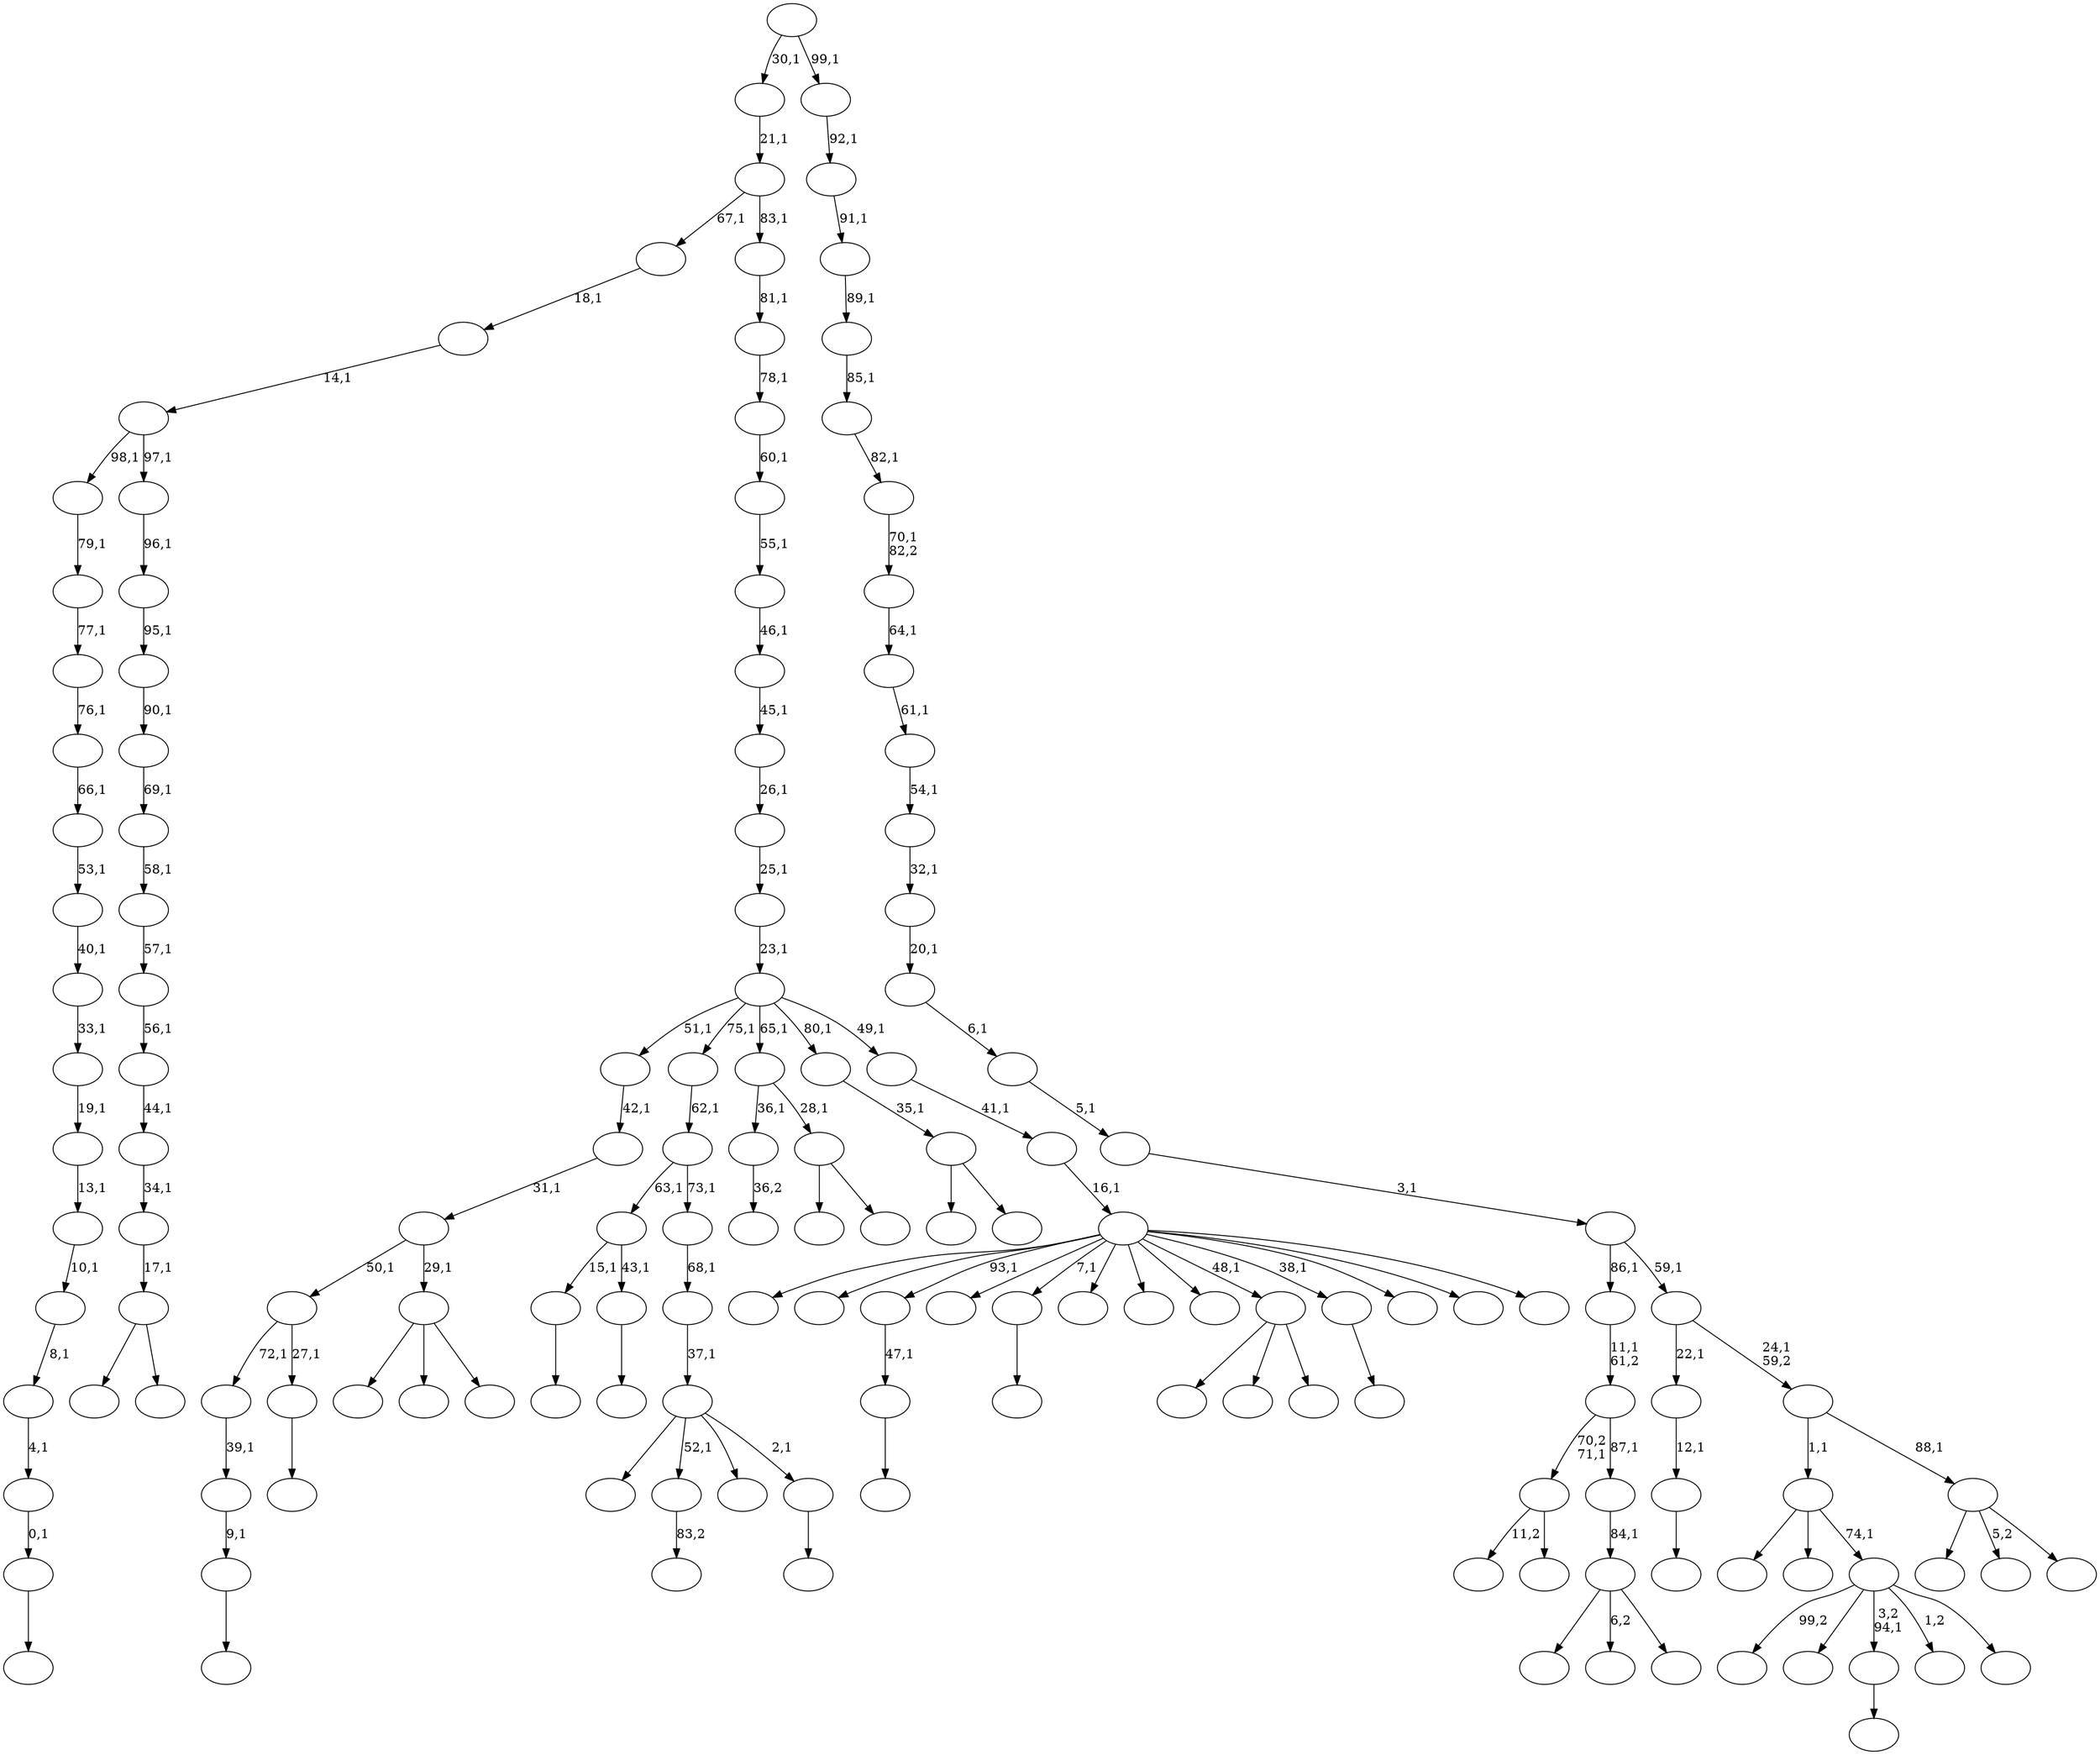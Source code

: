 digraph T {
	150 [label=""]
	149 [label=""]
	148 [label=""]
	147 [label=""]
	146 [label=""]
	145 [label=""]
	144 [label=""]
	143 [label=""]
	142 [label=""]
	141 [label=""]
	140 [label=""]
	139 [label=""]
	138 [label=""]
	137 [label=""]
	136 [label=""]
	135 [label=""]
	134 [label=""]
	133 [label=""]
	132 [label=""]
	131 [label=""]
	130 [label=""]
	129 [label=""]
	128 [label=""]
	127 [label=""]
	126 [label=""]
	125 [label=""]
	124 [label=""]
	123 [label=""]
	122 [label=""]
	121 [label=""]
	120 [label=""]
	119 [label=""]
	118 [label=""]
	117 [label=""]
	116 [label=""]
	115 [label=""]
	114 [label=""]
	113 [label=""]
	112 [label=""]
	111 [label=""]
	110 [label=""]
	109 [label=""]
	108 [label=""]
	107 [label=""]
	106 [label=""]
	105 [label=""]
	104 [label=""]
	103 [label=""]
	102 [label=""]
	101 [label=""]
	100 [label=""]
	99 [label=""]
	98 [label=""]
	97 [label=""]
	96 [label=""]
	95 [label=""]
	94 [label=""]
	93 [label=""]
	92 [label=""]
	91 [label=""]
	90 [label=""]
	89 [label=""]
	88 [label=""]
	87 [label=""]
	86 [label=""]
	85 [label=""]
	84 [label=""]
	83 [label=""]
	82 [label=""]
	81 [label=""]
	80 [label=""]
	79 [label=""]
	78 [label=""]
	77 [label=""]
	76 [label=""]
	75 [label=""]
	74 [label=""]
	73 [label=""]
	72 [label=""]
	71 [label=""]
	70 [label=""]
	69 [label=""]
	68 [label=""]
	67 [label=""]
	66 [label=""]
	65 [label=""]
	64 [label=""]
	63 [label=""]
	62 [label=""]
	61 [label=""]
	60 [label=""]
	59 [label=""]
	58 [label=""]
	57 [label=""]
	56 [label=""]
	55 [label=""]
	54 [label=""]
	53 [label=""]
	52 [label=""]
	51 [label=""]
	50 [label=""]
	49 [label=""]
	48 [label=""]
	47 [label=""]
	46 [label=""]
	45 [label=""]
	44 [label=""]
	43 [label=""]
	42 [label=""]
	41 [label=""]
	40 [label=""]
	39 [label=""]
	38 [label=""]
	37 [label=""]
	36 [label=""]
	35 [label=""]
	34 [label=""]
	33 [label=""]
	32 [label=""]
	31 [label=""]
	30 [label=""]
	29 [label=""]
	28 [label=""]
	27 [label=""]
	26 [label=""]
	25 [label=""]
	24 [label=""]
	23 [label=""]
	22 [label=""]
	21 [label=""]
	20 [label=""]
	19 [label=""]
	18 [label=""]
	17 [label=""]
	16 [label=""]
	15 [label=""]
	14 [label=""]
	13 [label=""]
	12 [label=""]
	11 [label=""]
	10 [label=""]
	9 [label=""]
	8 [label=""]
	7 [label=""]
	6 [label=""]
	5 [label=""]
	4 [label=""]
	3 [label=""]
	2 [label=""]
	1 [label=""]
	0 [label=""]
	148 -> 149 [label=""]
	147 -> 148 [label="9,1"]
	146 -> 147 [label="39,1"]
	141 -> 142 [label=""]
	140 -> 141 [label="0,1"]
	139 -> 140 [label="4,1"]
	138 -> 139 [label="8,1"]
	137 -> 138 [label="10,1"]
	136 -> 137 [label="13,1"]
	135 -> 136 [label="19,1"]
	134 -> 135 [label="33,1"]
	133 -> 134 [label="40,1"]
	132 -> 133 [label="53,1"]
	131 -> 132 [label="66,1"]
	130 -> 131 [label="76,1"]
	129 -> 130 [label="77,1"]
	128 -> 129 [label="79,1"]
	123 -> 124 [label="36,2"]
	120 -> 121 [label=""]
	119 -> 120 [label="47,1"]
	116 -> 117 [label=""]
	111 -> 112 [label="83,2"]
	109 -> 110 [label=""]
	108 -> 146 [label="72,1"]
	108 -> 109 [label="27,1"]
	105 -> 106 [label=""]
	103 -> 150 [label=""]
	103 -> 115 [label=""]
	103 -> 104 [label=""]
	102 -> 108 [label="50,1"]
	102 -> 103 [label="29,1"]
	101 -> 102 [label="31,1"]
	100 -> 101 [label="42,1"]
	98 -> 125 [label="11,2"]
	98 -> 99 [label=""]
	91 -> 92 [label=""]
	90 -> 91 [label="12,1"]
	85 -> 86 [label=""]
	84 -> 105 [label="15,1"]
	84 -> 85 [label="43,1"]
	81 -> 82 [label=""]
	80 -> 113 [label=""]
	80 -> 111 [label="52,1"]
	80 -> 93 [label=""]
	80 -> 81 [label="2,1"]
	79 -> 80 [label="37,1"]
	78 -> 79 [label="68,1"]
	77 -> 84 [label="63,1"]
	77 -> 78 [label="73,1"]
	76 -> 77 [label="62,1"]
	74 -> 114 [label=""]
	74 -> 107 [label=""]
	74 -> 75 [label=""]
	72 -> 144 [label=""]
	72 -> 127 [label="6,2"]
	72 -> 73 [label=""]
	71 -> 72 [label="84,1"]
	70 -> 98 [label="70,2\n71,1"]
	70 -> 71 [label="87,1"]
	69 -> 70 [label="11,1\n61,2"]
	67 -> 89 [label=""]
	67 -> 68 [label=""]
	66 -> 67 [label="17,1"]
	65 -> 66 [label="34,1"]
	64 -> 65 [label="44,1"]
	63 -> 64 [label="56,1"]
	62 -> 63 [label="57,1"]
	61 -> 62 [label="58,1"]
	60 -> 61 [label="69,1"]
	59 -> 60 [label="90,1"]
	58 -> 59 [label="95,1"]
	57 -> 58 [label="96,1"]
	56 -> 128 [label="98,1"]
	56 -> 57 [label="97,1"]
	55 -> 56 [label="14,1"]
	54 -> 55 [label="18,1"]
	52 -> 87 [label=""]
	52 -> 53 [label=""]
	51 -> 123 [label="36,1"]
	51 -> 52 [label="28,1"]
	48 -> 49 [label=""]
	46 -> 47 [label=""]
	42 -> 88 [label=""]
	42 -> 43 [label=""]
	41 -> 42 [label="35,1"]
	37 -> 94 [label="99,2"]
	37 -> 50 [label=""]
	37 -> 48 [label="3,2\n94,1"]
	37 -> 40 [label="1,2"]
	37 -> 38 [label=""]
	36 -> 143 [label=""]
	36 -> 95 [label=""]
	36 -> 37 [label="74,1"]
	34 -> 145 [label=""]
	34 -> 122 [label=""]
	34 -> 119 [label="93,1"]
	34 -> 118 [label=""]
	34 -> 116 [label="7,1"]
	34 -> 97 [label=""]
	34 -> 96 [label=""]
	34 -> 83 [label=""]
	34 -> 74 [label="48,1"]
	34 -> 46 [label="38,1"]
	34 -> 45 [label=""]
	34 -> 39 [label=""]
	34 -> 35 [label=""]
	33 -> 34 [label="16,1"]
	32 -> 33 [label="41,1"]
	31 -> 100 [label="51,1"]
	31 -> 76 [label="75,1"]
	31 -> 51 [label="65,1"]
	31 -> 41 [label="80,1"]
	31 -> 32 [label="49,1"]
	30 -> 31 [label="23,1"]
	29 -> 30 [label="25,1"]
	28 -> 29 [label="26,1"]
	27 -> 28 [label="45,1"]
	26 -> 27 [label="46,1"]
	25 -> 26 [label="55,1"]
	24 -> 25 [label="60,1"]
	23 -> 24 [label="78,1"]
	22 -> 23 [label="81,1"]
	21 -> 54 [label="67,1"]
	21 -> 22 [label="83,1"]
	20 -> 21 [label="21,1"]
	18 -> 126 [label=""]
	18 -> 44 [label="5,2"]
	18 -> 19 [label=""]
	17 -> 36 [label="1,1"]
	17 -> 18 [label="88,1"]
	16 -> 90 [label="22,1"]
	16 -> 17 [label="24,1\n59,2"]
	15 -> 69 [label="86,1"]
	15 -> 16 [label="59,1"]
	14 -> 15 [label="3,1"]
	13 -> 14 [label="5,1"]
	12 -> 13 [label="6,1"]
	11 -> 12 [label="20,1"]
	10 -> 11 [label="32,1"]
	9 -> 10 [label="54,1"]
	8 -> 9 [label="61,1"]
	7 -> 8 [label="64,1"]
	6 -> 7 [label="70,1\n82,2"]
	5 -> 6 [label="82,1"]
	4 -> 5 [label="85,1"]
	3 -> 4 [label="89,1"]
	2 -> 3 [label="91,1"]
	1 -> 2 [label="92,1"]
	0 -> 20 [label="30,1"]
	0 -> 1 [label="99,1"]
}
